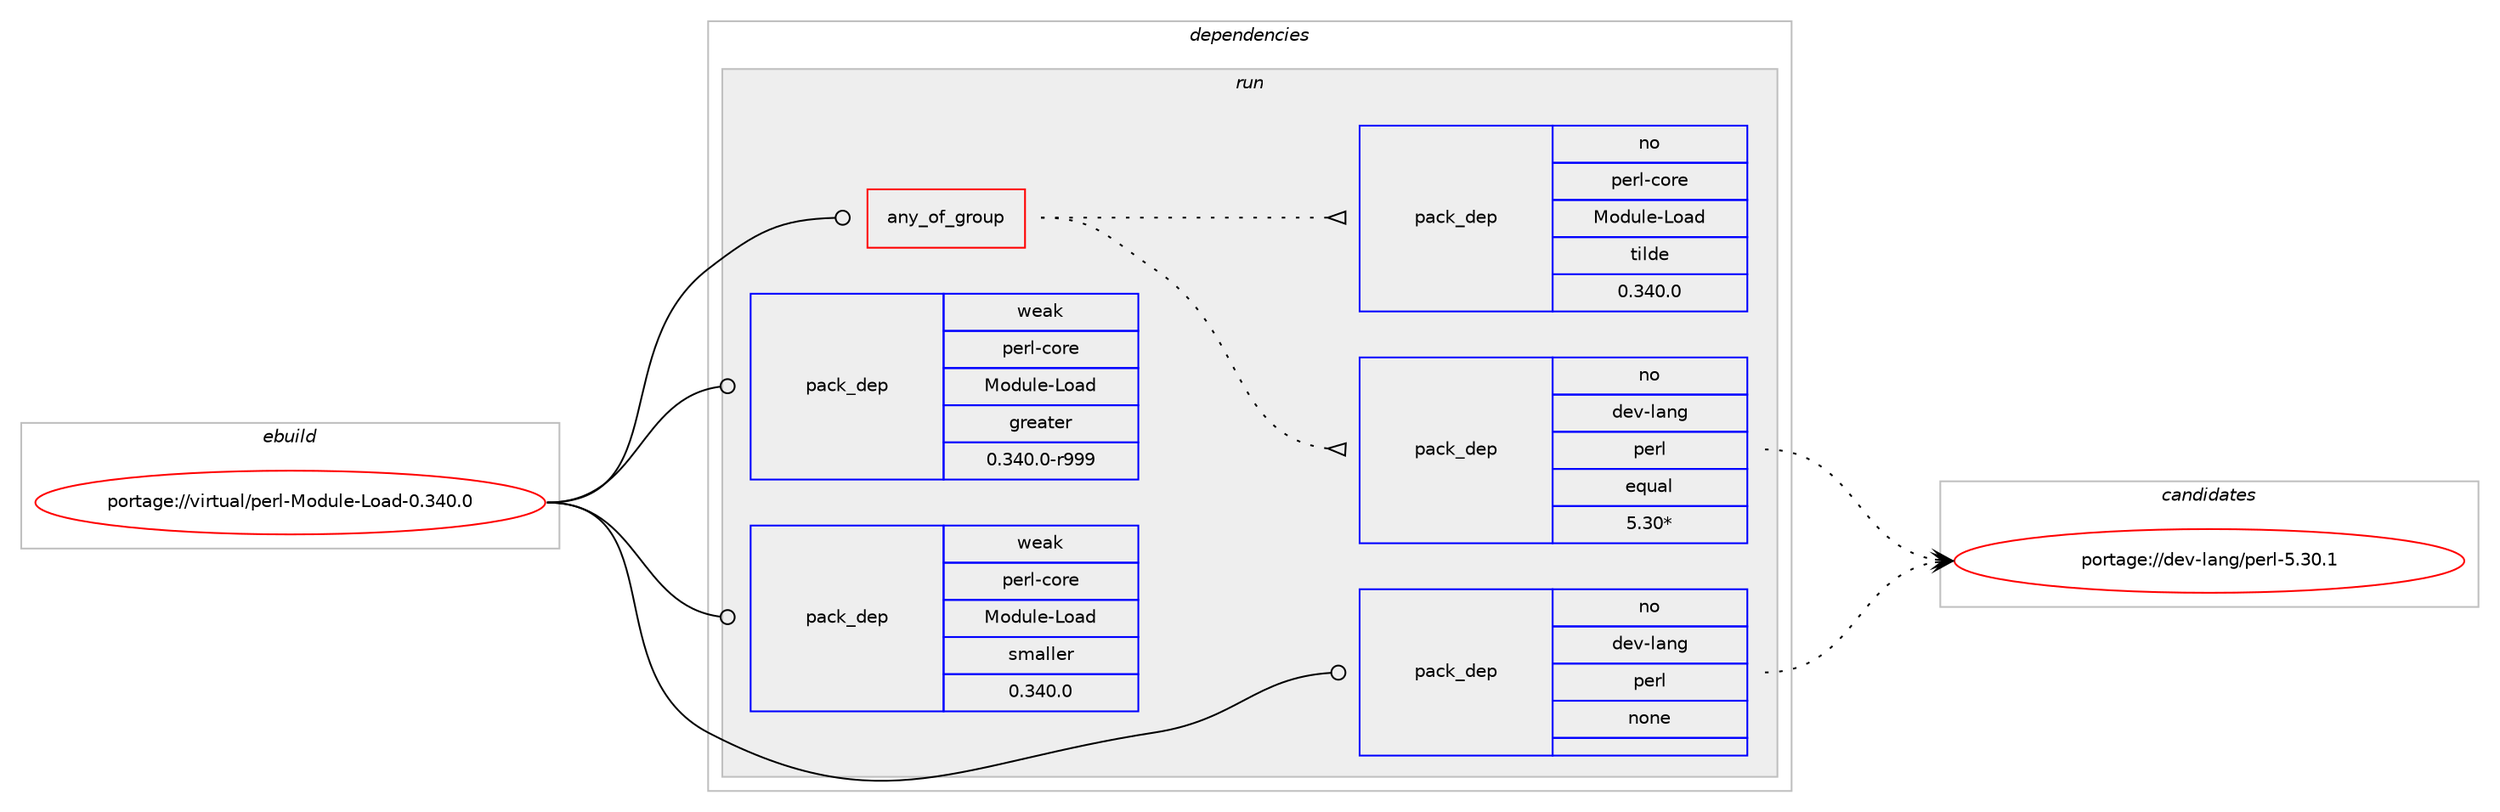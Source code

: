 digraph prolog {

# *************
# Graph options
# *************

newrank=true;
concentrate=true;
compound=true;
graph [rankdir=LR,fontname=Helvetica,fontsize=10,ranksep=1.5];#, ranksep=2.5, nodesep=0.2];
edge  [arrowhead=vee];
node  [fontname=Helvetica,fontsize=10];

# **********
# The ebuild
# **********

subgraph cluster_leftcol {
color=gray;
rank=same;
label=<<i>ebuild</i>>;
id [label="portage://virtual/perl-Module-Load-0.340.0", color=red, width=4, href="../virtual/perl-Module-Load-0.340.0.svg"];
}

# ****************
# The dependencies
# ****************

subgraph cluster_midcol {
color=gray;
label=<<i>dependencies</i>>;
subgraph cluster_compile {
fillcolor="#eeeeee";
style=filled;
label=<<i>compile</i>>;
}
subgraph cluster_compileandrun {
fillcolor="#eeeeee";
style=filled;
label=<<i>compile and run</i>>;
}
subgraph cluster_run {
fillcolor="#eeeeee";
style=filled;
label=<<i>run</i>>;
subgraph any688 {
dependency36549 [label=<<TABLE BORDER="0" CELLBORDER="1" CELLSPACING="0" CELLPADDING="4"><TR><TD CELLPADDING="10">any_of_group</TD></TR></TABLE>>, shape=none, color=red];subgraph pack29191 {
dependency36550 [label=<<TABLE BORDER="0" CELLBORDER="1" CELLSPACING="0" CELLPADDING="4" WIDTH="220"><TR><TD ROWSPAN="6" CELLPADDING="30">pack_dep</TD></TR><TR><TD WIDTH="110">no</TD></TR><TR><TD>dev-lang</TD></TR><TR><TD>perl</TD></TR><TR><TD>equal</TD></TR><TR><TD>5.30*</TD></TR></TABLE>>, shape=none, color=blue];
}
dependency36549:e -> dependency36550:w [weight=20,style="dotted",arrowhead="oinv"];
subgraph pack29192 {
dependency36551 [label=<<TABLE BORDER="0" CELLBORDER="1" CELLSPACING="0" CELLPADDING="4" WIDTH="220"><TR><TD ROWSPAN="6" CELLPADDING="30">pack_dep</TD></TR><TR><TD WIDTH="110">no</TD></TR><TR><TD>perl-core</TD></TR><TR><TD>Module-Load</TD></TR><TR><TD>tilde</TD></TR><TR><TD>0.340.0</TD></TR></TABLE>>, shape=none, color=blue];
}
dependency36549:e -> dependency36551:w [weight=20,style="dotted",arrowhead="oinv"];
}
id:e -> dependency36549:w [weight=20,style="solid",arrowhead="odot"];
subgraph pack29193 {
dependency36552 [label=<<TABLE BORDER="0" CELLBORDER="1" CELLSPACING="0" CELLPADDING="4" WIDTH="220"><TR><TD ROWSPAN="6" CELLPADDING="30">pack_dep</TD></TR><TR><TD WIDTH="110">no</TD></TR><TR><TD>dev-lang</TD></TR><TR><TD>perl</TD></TR><TR><TD>none</TD></TR><TR><TD></TD></TR></TABLE>>, shape=none, color=blue];
}
id:e -> dependency36552:w [weight=20,style="solid",arrowhead="odot"];
subgraph pack29194 {
dependency36553 [label=<<TABLE BORDER="0" CELLBORDER="1" CELLSPACING="0" CELLPADDING="4" WIDTH="220"><TR><TD ROWSPAN="6" CELLPADDING="30">pack_dep</TD></TR><TR><TD WIDTH="110">weak</TD></TR><TR><TD>perl-core</TD></TR><TR><TD>Module-Load</TD></TR><TR><TD>greater</TD></TR><TR><TD>0.340.0-r999</TD></TR></TABLE>>, shape=none, color=blue];
}
id:e -> dependency36553:w [weight=20,style="solid",arrowhead="odot"];
subgraph pack29195 {
dependency36554 [label=<<TABLE BORDER="0" CELLBORDER="1" CELLSPACING="0" CELLPADDING="4" WIDTH="220"><TR><TD ROWSPAN="6" CELLPADDING="30">pack_dep</TD></TR><TR><TD WIDTH="110">weak</TD></TR><TR><TD>perl-core</TD></TR><TR><TD>Module-Load</TD></TR><TR><TD>smaller</TD></TR><TR><TD>0.340.0</TD></TR></TABLE>>, shape=none, color=blue];
}
id:e -> dependency36554:w [weight=20,style="solid",arrowhead="odot"];
}
}

# **************
# The candidates
# **************

subgraph cluster_choices {
rank=same;
color=gray;
label=<<i>candidates</i>>;

subgraph choice29191 {
color=black;
nodesep=1;
choice10010111845108971101034711210111410845534651484649 [label="portage://dev-lang/perl-5.30.1", color=red, width=4,href="../dev-lang/perl-5.30.1.svg"];
dependency36550:e -> choice10010111845108971101034711210111410845534651484649:w [style=dotted,weight="100"];
}
subgraph choice29192 {
color=black;
nodesep=1;
}
subgraph choice29193 {
color=black;
nodesep=1;
choice10010111845108971101034711210111410845534651484649 [label="portage://dev-lang/perl-5.30.1", color=red, width=4,href="../dev-lang/perl-5.30.1.svg"];
dependency36552:e -> choice10010111845108971101034711210111410845534651484649:w [style=dotted,weight="100"];
}
subgraph choice29194 {
color=black;
nodesep=1;
}
subgraph choice29195 {
color=black;
nodesep=1;
}
}

}
